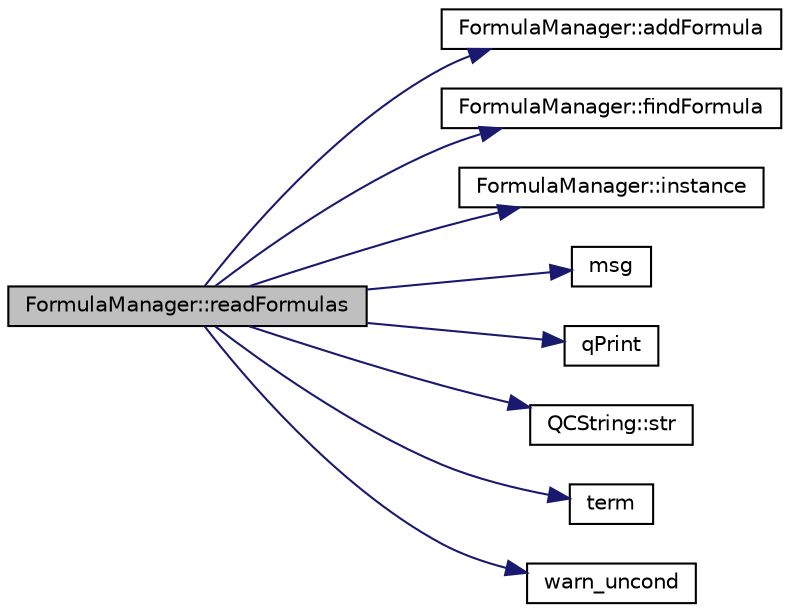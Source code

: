 digraph "FormulaManager::readFormulas"
{
 // LATEX_PDF_SIZE
  edge [fontname="Helvetica",fontsize="10",labelfontname="Helvetica",labelfontsize="10"];
  node [fontname="Helvetica",fontsize="10",shape=record];
  rankdir="LR";
  Node1 [label="FormulaManager::readFormulas",height=0.2,width=0.4,color="black", fillcolor="grey75", style="filled", fontcolor="black",tooltip=" "];
  Node1 -> Node2 [color="midnightblue",fontsize="10",style="solid",fontname="Helvetica"];
  Node2 [label="FormulaManager::addFormula",height=0.2,width=0.4,color="black", fillcolor="white", style="filled",URL="$classFormulaManager.html#ac1e44f1f4cd734472318429fd997c8b7",tooltip=" "];
  Node1 -> Node3 [color="midnightblue",fontsize="10",style="solid",fontname="Helvetica"];
  Node3 [label="FormulaManager::findFormula",height=0.2,width=0.4,color="black", fillcolor="white", style="filled",URL="$classFormulaManager.html#a1f0550bcc73743b9e496a3f7293f1048",tooltip=" "];
  Node1 -> Node4 [color="midnightblue",fontsize="10",style="solid",fontname="Helvetica"];
  Node4 [label="FormulaManager::instance",height=0.2,width=0.4,color="black", fillcolor="white", style="filled",URL="$classFormulaManager.html#ab5c33a247a1b081414e3350552beb6ee",tooltip=" "];
  Node1 -> Node5 [color="midnightblue",fontsize="10",style="solid",fontname="Helvetica"];
  Node5 [label="msg",height=0.2,width=0.4,color="black", fillcolor="white", style="filled",URL="$message_8cpp.html#aba549a028419cd48a3f373037c2c57eb",tooltip=" "];
  Node1 -> Node6 [color="midnightblue",fontsize="10",style="solid",fontname="Helvetica"];
  Node6 [label="qPrint",height=0.2,width=0.4,color="black", fillcolor="white", style="filled",URL="$qcstring_8h.html#a9851ebb5ae2f65b4d2b1d08421edbfd2",tooltip=" "];
  Node1 -> Node7 [color="midnightblue",fontsize="10",style="solid",fontname="Helvetica"];
  Node7 [label="QCString::str",height=0.2,width=0.4,color="black", fillcolor="white", style="filled",URL="$classQCString.html#a9824b07232eea418ab3b3e7dc3178eec",tooltip=" "];
  Node1 -> Node8 [color="midnightblue",fontsize="10",style="solid",fontname="Helvetica"];
  Node8 [label="term",height=0.2,width=0.4,color="black", fillcolor="white", style="filled",URL="$message_8cpp.html#ad8f29ff28015ffeb164a592dd68f89c7",tooltip=" "];
  Node1 -> Node9 [color="midnightblue",fontsize="10",style="solid",fontname="Helvetica"];
  Node9 [label="warn_uncond",height=0.2,width=0.4,color="black", fillcolor="white", style="filled",URL="$message_8cpp.html#a1fd98c6976d3826490804976e17eb83f",tooltip=" "];
}
